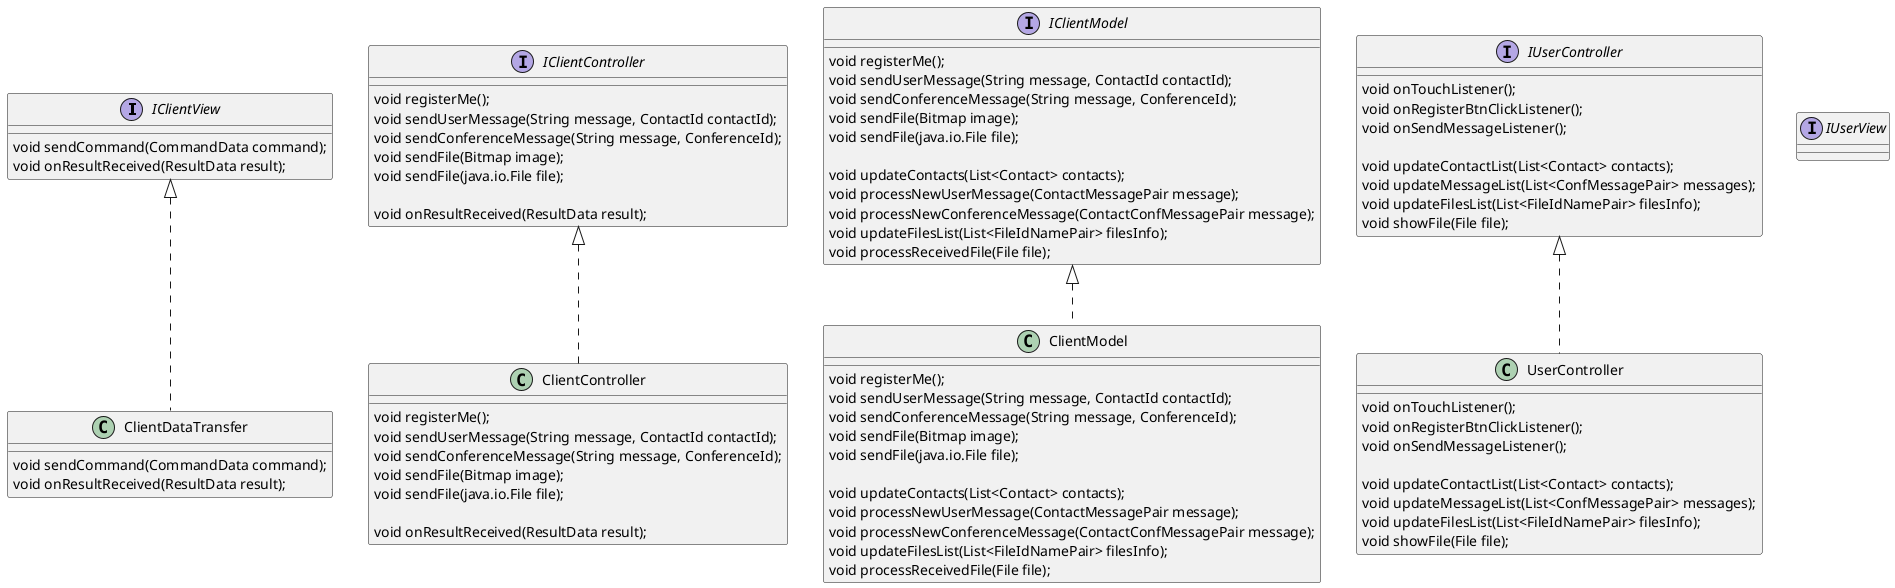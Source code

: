 @startuml

interface IClientView {
    void sendCommand(CommandData command);
    void onResultReceived(ResultData result);
}

interface IClientController {
    void registerMe();
    void sendUserMessage(String message, ContactId contactId);
    void sendConferenceMessage(String message, ConferenceId);
    void sendFile(Bitmap image);
    void sendFile(java.io.File file);

    void onResultReceived(ResultData result);
}

interface IClientModel {
    void registerMe();
    void sendUserMessage(String message, ContactId contactId);
    void sendConferenceMessage(String message, ConferenceId);
    void sendFile(Bitmap image);
    void sendFile(java.io.File file);

    void updateContacts(List<Contact> contacts);
    void processNewUserMessage(ContactMessagePair message);
    void processNewConferenceMessage(ContactConfMessagePair message);
    void updateFilesList(List<FileIdNamePair> filesInfo);
    void processReceivedFile(File file);
}

interface IUserController {
    void onTouchListener();
    void onRegisterBtnClickListener();
    void onSendMessageListener();

    void updateContactList(List<Contact> contacts);
    void updateMessageList(List<ConfMessagePair> messages);
    void updateFilesList(List<FileIdNamePair> filesInfo);
    void showFile(File file);
}

interface IUserView {

}

class ClientDataTransfer implements IClientView {
    void sendCommand(CommandData command);
    void onResultReceived(ResultData result);
}

class ClientController implements IClientController {
    void registerMe();
    void sendUserMessage(String message, ContactId contactId);
    void sendConferenceMessage(String message, ConferenceId);
    void sendFile(Bitmap image);
    void sendFile(java.io.File file);

    void onResultReceived(ResultData result);
}

class ClientModel implements IClientModel {
    void registerMe();
    void sendUserMessage(String message, ContactId contactId);
    void sendConferenceMessage(String message, ConferenceId);
    void sendFile(Bitmap image);
    void sendFile(java.io.File file);

    void updateContacts(List<Contact> contacts);
    void processNewUserMessage(ContactMessagePair message);
    void processNewConferenceMessage(ContactConfMessagePair message);
    void updateFilesList(List<FileIdNamePair> filesInfo);
    void processReceivedFile(File file);
}

class UserController implements IUserController {
    void onTouchListener();
    void onRegisterBtnClickListener();
    void onSendMessageListener();

    void updateContactList(List<Contact> contacts);
    void updateMessageList(List<ConfMessagePair> messages);
    void updateFilesList(List<FileIdNamePair> filesInfo);
    void showFile(File file);
}

@enduml